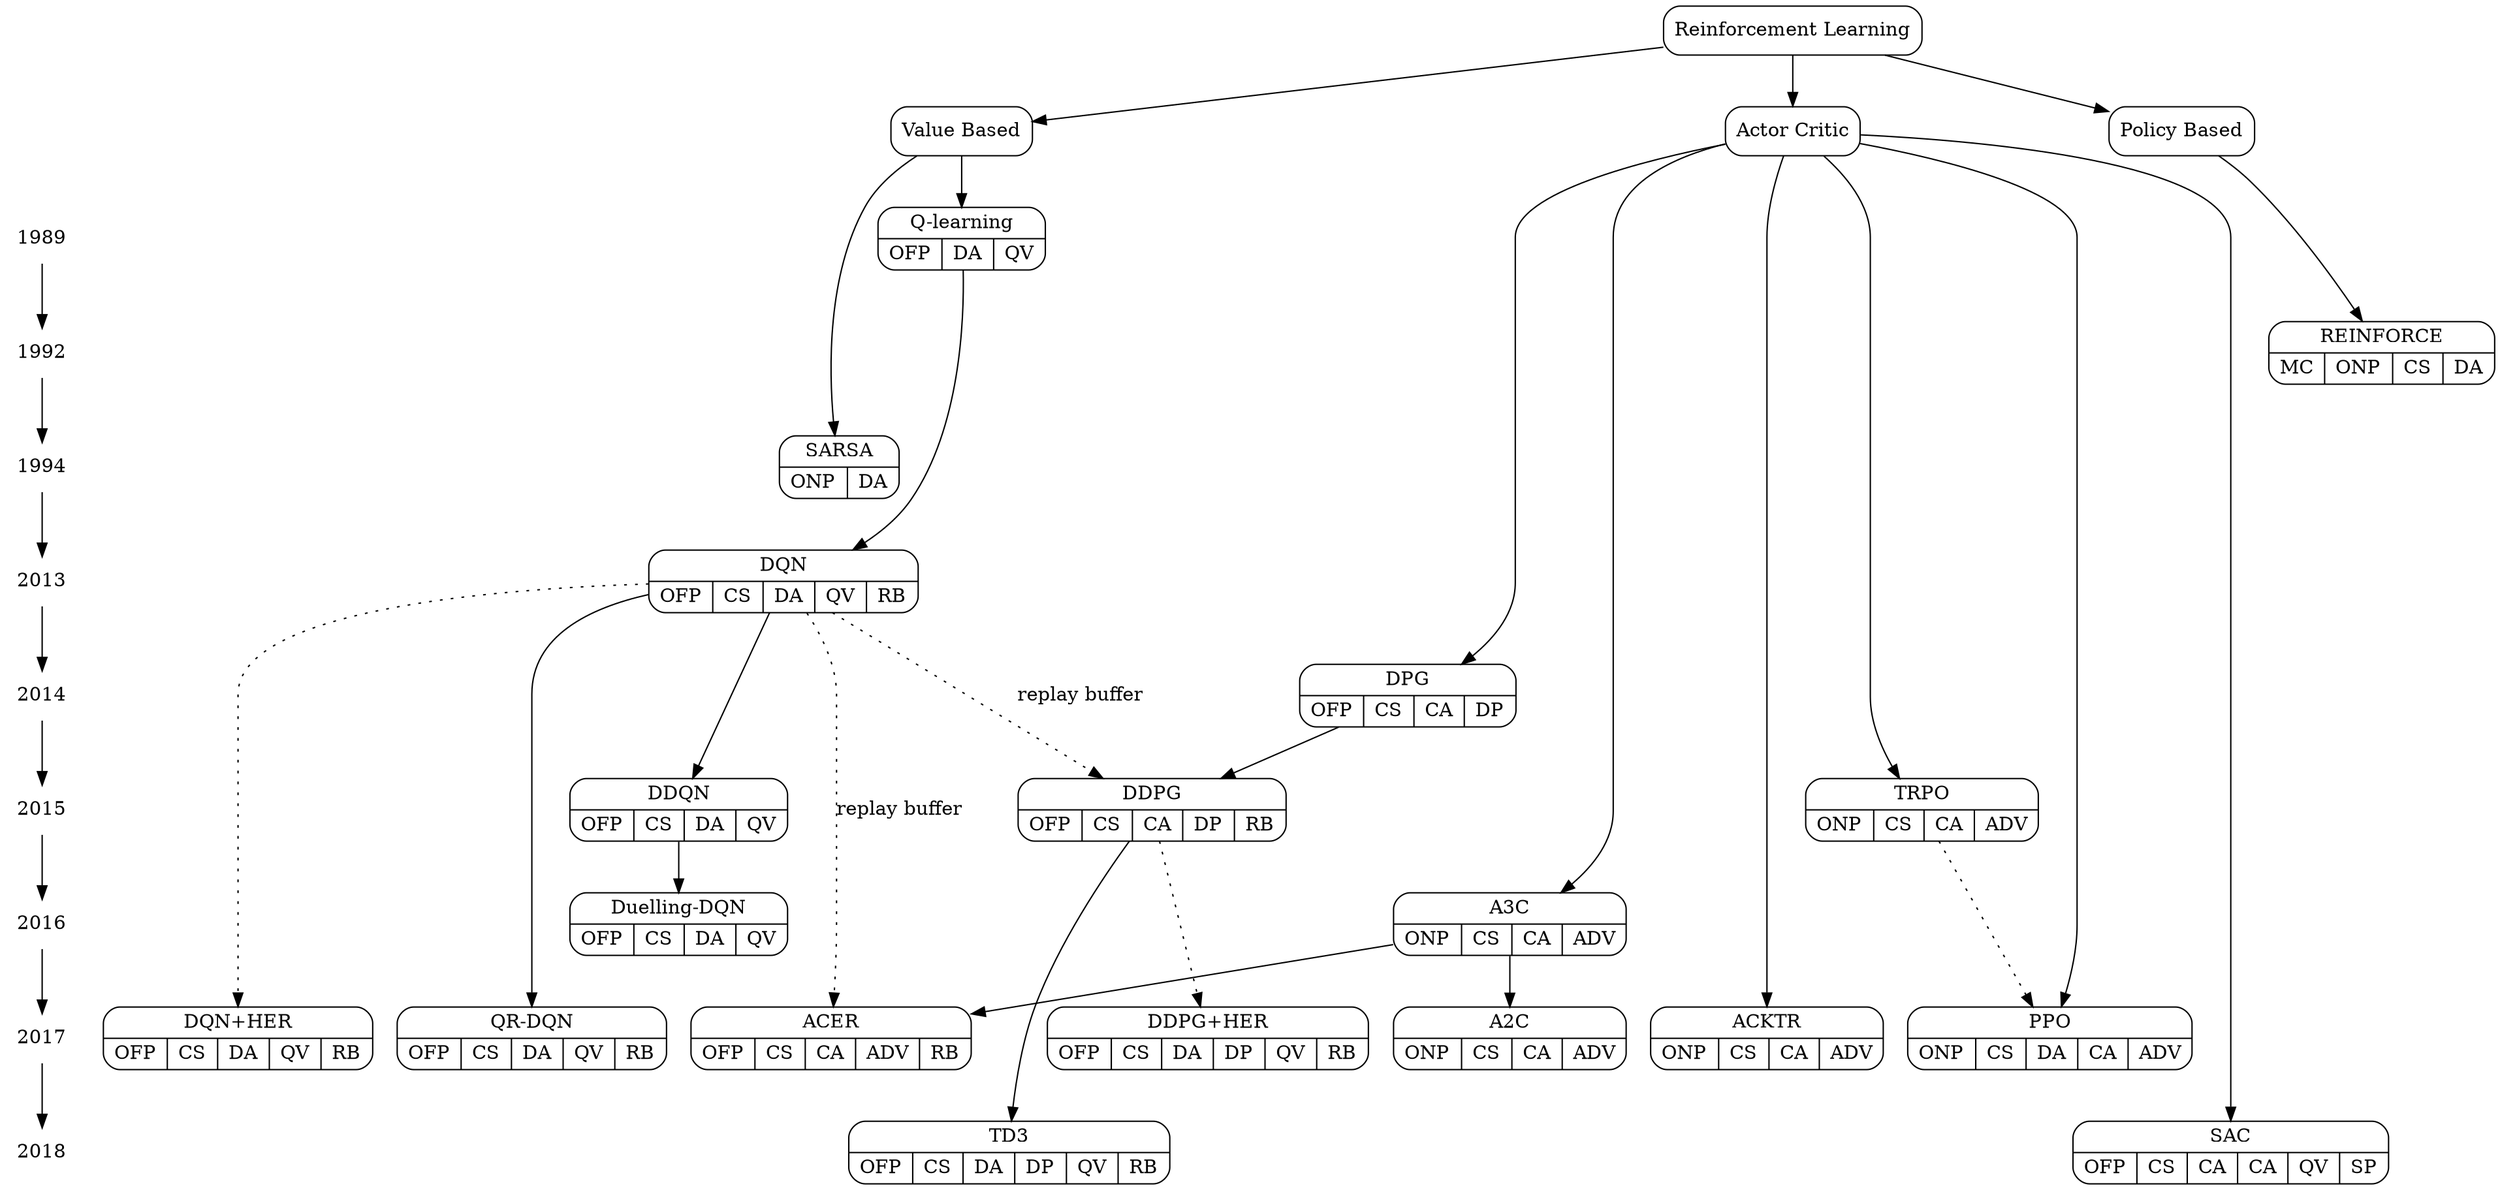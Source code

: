 digraph {
	{
		node [shape=plaintext]
		1989 -> 1992
		1992 -> 1994
		1994 -> 2013
		2013 -> 2014
		2014 -> 2015
		2015 -> 2016
		2016 -> 2017
		2017 -> 2018
	}
	{
		rank=same
		"Reinforcement Learning" [label="{Reinforcement Learning}" shape=record style=rounded]
	}
	{
		rank=same
		"Value Based" [label="{Value Based}" shape=record style=rounded]
		"Policy Based" [label="{Policy Based}" shape=record style=rounded]
		"Actor Critic" [label="{Actor Critic}" shape=record style=rounded]
	}
	{
		rank=same
		1989
		"Q-learning" [label="{Q-learning|{OFP|DA|QV}}" shape=record style=rounded]
	}
	{
		rank=same
		1992
		REINFORCE [label="{REINFORCE|{MC|ONP|CS|DA}}" shape=record style=rounded]
	}
	{
		rank=same
		1994
		SARSA [label="{SARSA|{ONP|DA}}" shape=record style=rounded]
	}
	{
		rank=same
		2013
		DQN [label="{DQN|{OFP|CS|DA|QV|RB}}" shape=record style=rounded]
	}
	{
		rank=same
		2014
		DPG [label="{DPG|{OFP|CS|CA|DP}}" shape=record style=rounded]
	}
	{
		rank=same
		2015
		DDQN [label="{DDQN|{OFP|CS|DA|QV}}" shape=record style=rounded]
		DDPG [label="{DDPG|{OFP|CS|CA|DP|RB}}" shape=record style=rounded]
		TRPO [label="{TRPO|{ONP|CS|CA|ADV}}" shape=record style=rounded]
	}
	{
		rank=same
		2016
		"Duelling-DQN" [label="{Duelling-DQN|{OFP|CS|DA|QV}}" shape=record style=rounded]
		A3C [label="{A3C|{ONP|CS|CA|ADV}}" shape=record style=rounded]
	}
	{
		rank=same
		2017
		"QR-DQN" [label="{QR-DQN|{OFP|CS|DA|QV|RB}}" shape=record style=rounded]
		"DQN+HER" [label="{DQN+HER|{OFP|CS|DA|QV|RB}}" shape=record style=rounded]
		"DDPG+HER" [label="{DDPG+HER|{OFP|CS|DA|DP|QV|RB}}" shape=record style=rounded]
		A2C [label="{A2C|{ONP|CS|CA|ADV}}" shape=record style=rounded]
		ACER [label="{ACER|{OFP|CS|CA|ADV|RB}}" shape=record style=rounded]
		ACKTR [label="{ACKTR|{ONP|CS|CA|ADV}}" shape=record style=rounded]
		PPO [label="{PPO|{ONP|CS|DA|CA|ADV}}" shape=record style=rounded]
	}
	{
		rank=same
		2018
		TD3 [label="{TD3|{OFP|CS|DA|DP|QV|RB}}" shape=record style=rounded]
		SAC [label="{SAC|{OFP|CS|CA|CA|QV|SP}}" shape=record style=rounded]
	}
	"Reinforcement Learning" -> "Value Based"
	"Reinforcement Learning" -> "Actor Critic"
	"Reinforcement Learning" -> "Policy Based"
	"Value Based" -> SARSA
	"Value Based" -> "Q-learning"
	"Q-learning" -> DQN
	DQN -> DDQN
	DDQN -> "Duelling-DQN"
	DQN -> "QR-DQN"
	DQN -> "DQN+HER" [style=dotted]
	"Policy Based" -> REINFORCE
	"Actor Critic" -> DPG
	DPG -> DDPG
	DQN -> DDPG [label="replay buffer" style=dotted]
	DDPG -> "DDPG+HER" [style=dotted]
	DDPG -> TD3
	"Actor Critic" -> TRPO
	"Actor Critic" -> A3C
	A3C -> A2C
	A3C -> ACER
	DQN -> ACER [label="replay buffer" style=dotted]
	"Actor Critic" -> ACKTR
	"Actor Critic" -> PPO
	TRPO -> PPO [style=dotted]
	"Actor Critic" -> SAC
}
